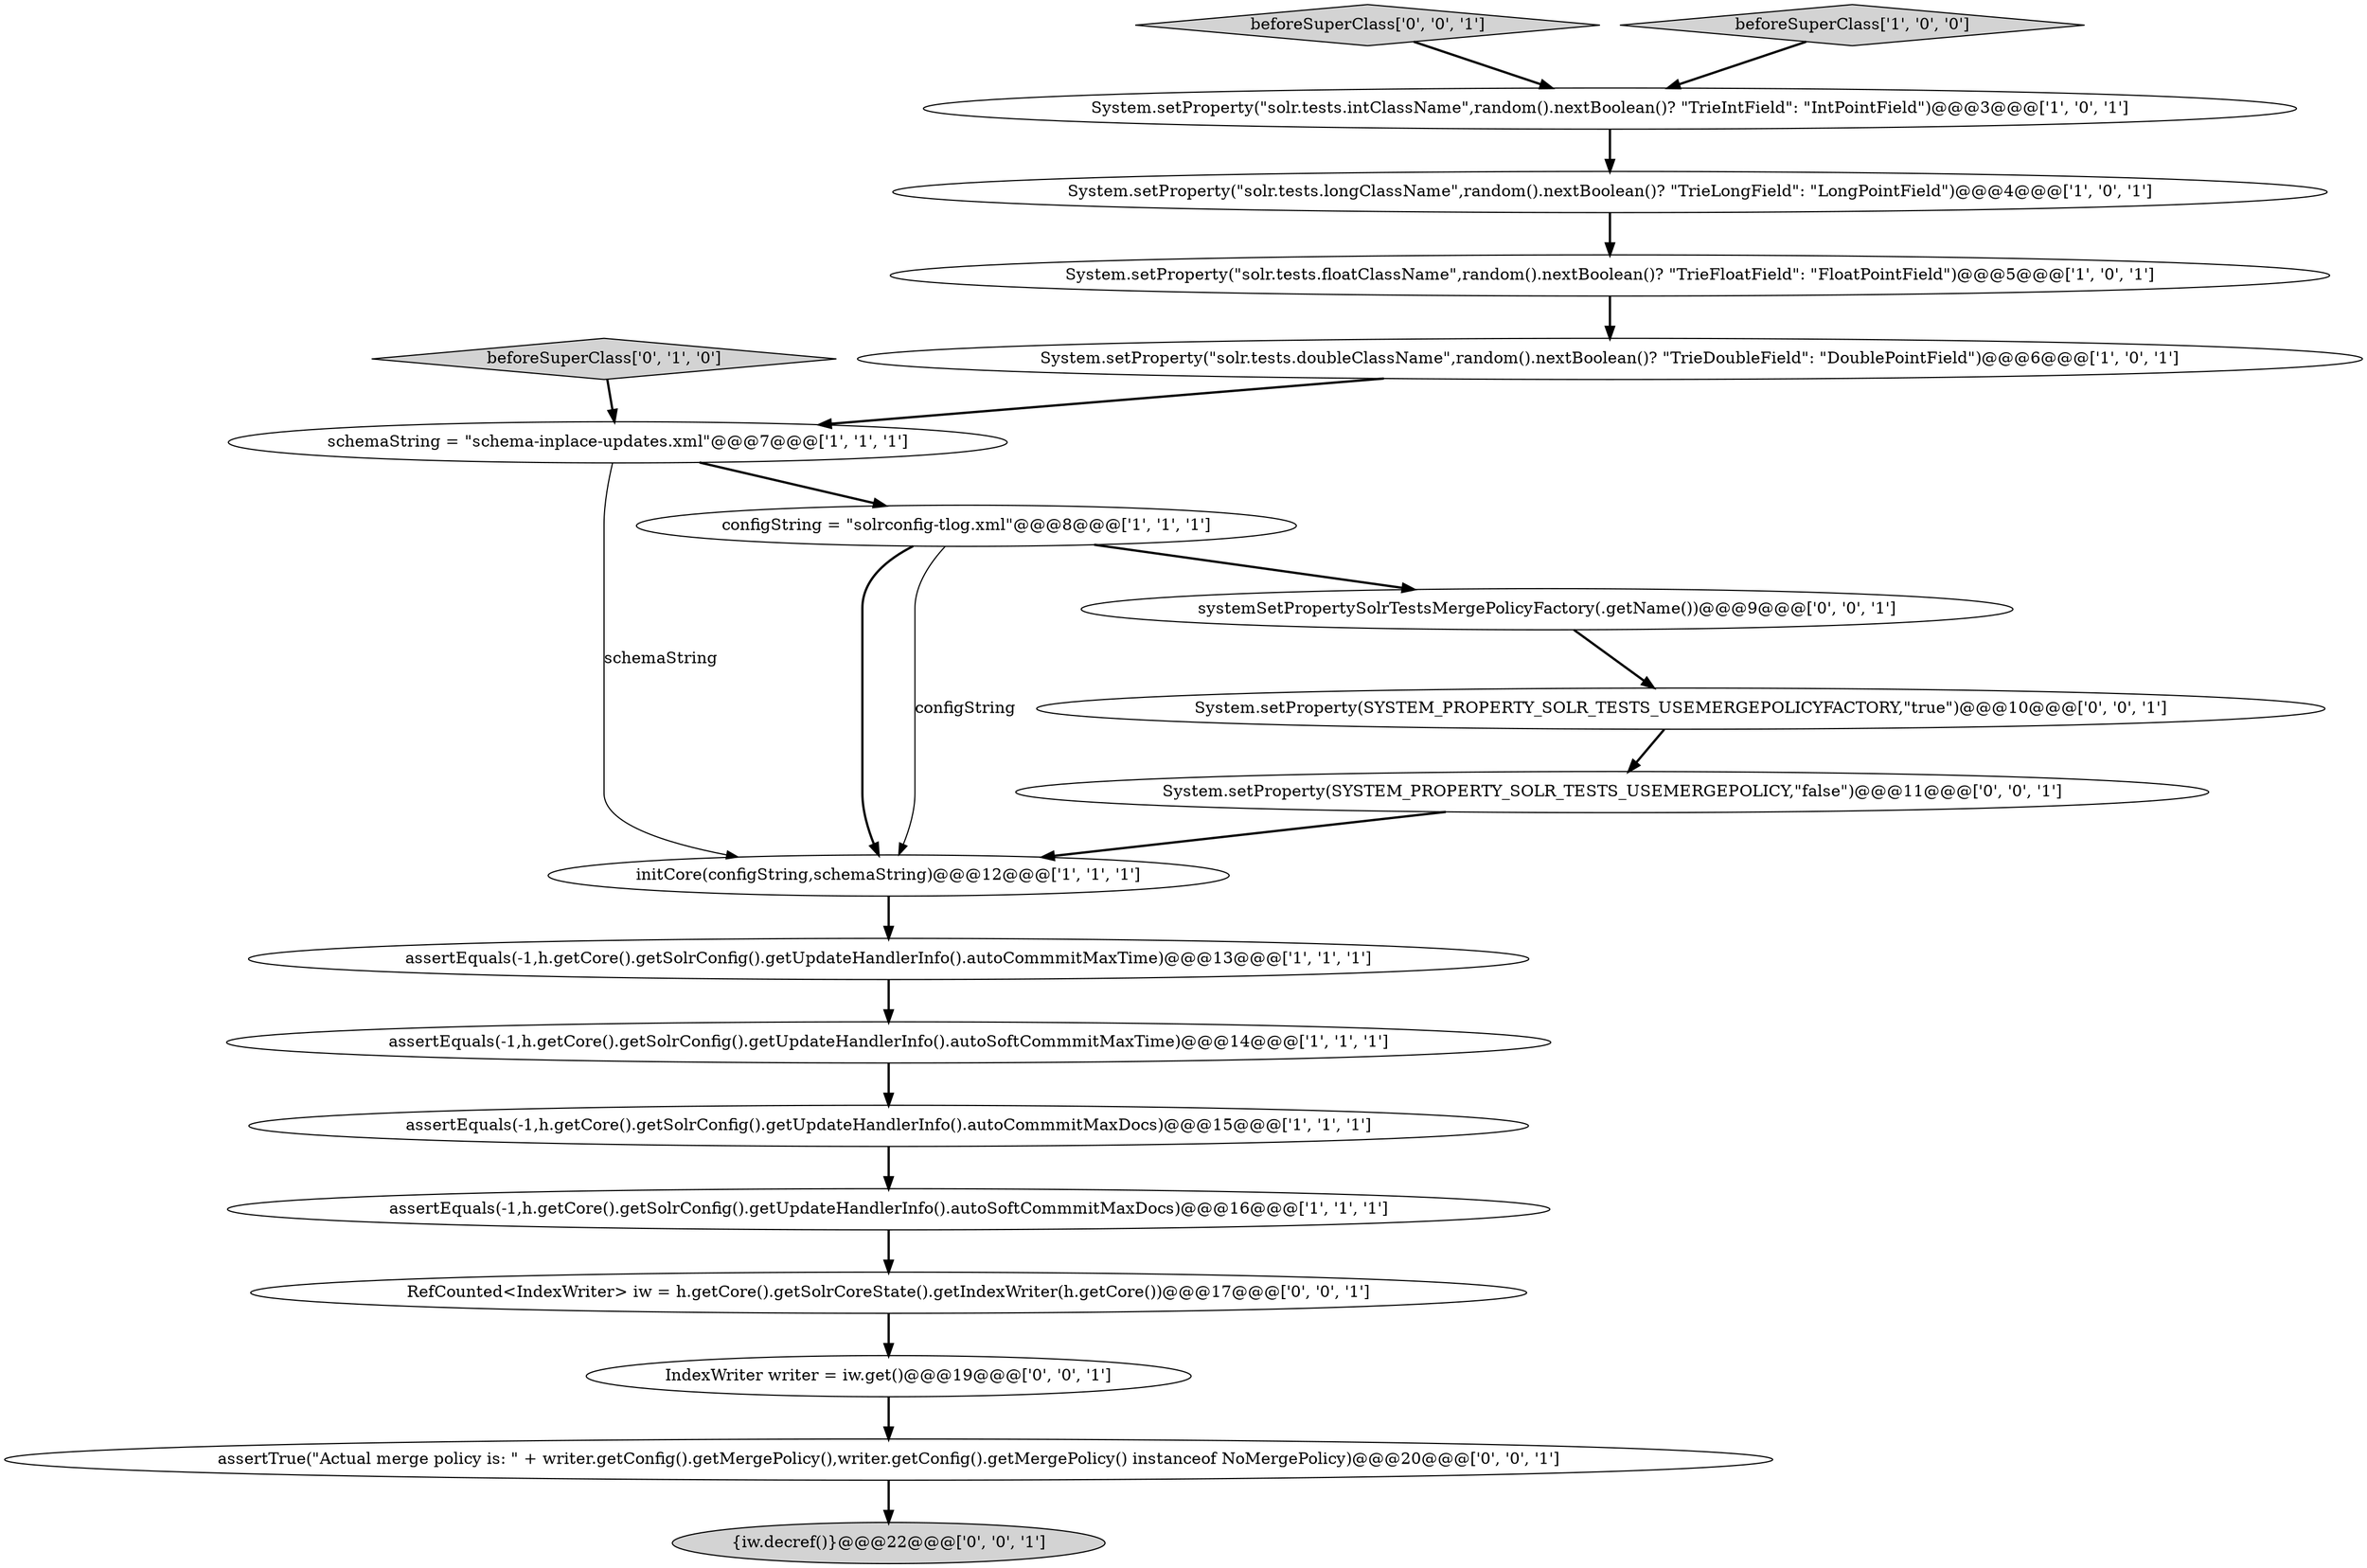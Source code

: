digraph {
2 [style = filled, label = "System.setProperty(\"solr.tests.floatClassName\",random().nextBoolean()? \"TrieFloatField\": \"FloatPointField\")@@@5@@@['1', '0', '1']", fillcolor = white, shape = ellipse image = "AAA0AAABBB1BBB"];
20 [style = filled, label = "{iw.decref()}@@@22@@@['0', '0', '1']", fillcolor = lightgray, shape = ellipse image = "AAA0AAABBB3BBB"];
11 [style = filled, label = "assertEquals(-1,h.getCore().getSolrConfig().getUpdateHandlerInfo().autoCommmitMaxDocs)@@@15@@@['1', '1', '1']", fillcolor = white, shape = ellipse image = "AAA0AAABBB1BBB"];
0 [style = filled, label = "schemaString = \"schema-inplace-updates.xml\"@@@7@@@['1', '1', '1']", fillcolor = white, shape = ellipse image = "AAA0AAABBB1BBB"];
7 [style = filled, label = "System.setProperty(\"solr.tests.longClassName\",random().nextBoolean()? \"TrieLongField\": \"LongPointField\")@@@4@@@['1', '0', '1']", fillcolor = white, shape = ellipse image = "AAA0AAABBB1BBB"];
3 [style = filled, label = "assertEquals(-1,h.getCore().getSolrConfig().getUpdateHandlerInfo().autoSoftCommmitMaxDocs)@@@16@@@['1', '1', '1']", fillcolor = white, shape = ellipse image = "AAA0AAABBB1BBB"];
17 [style = filled, label = "beforeSuperClass['0', '0', '1']", fillcolor = lightgray, shape = diamond image = "AAA0AAABBB3BBB"];
8 [style = filled, label = "System.setProperty(\"solr.tests.doubleClassName\",random().nextBoolean()? \"TrieDoubleField\": \"DoublePointField\")@@@6@@@['1', '0', '1']", fillcolor = white, shape = ellipse image = "AAA0AAABBB1BBB"];
10 [style = filled, label = "assertEquals(-1,h.getCore().getSolrConfig().getUpdateHandlerInfo().autoSoftCommmitMaxTime)@@@14@@@['1', '1', '1']", fillcolor = white, shape = ellipse image = "AAA0AAABBB1BBB"];
16 [style = filled, label = "IndexWriter writer = iw.get()@@@19@@@['0', '0', '1']", fillcolor = white, shape = ellipse image = "AAA0AAABBB3BBB"];
4 [style = filled, label = "beforeSuperClass['1', '0', '0']", fillcolor = lightgray, shape = diamond image = "AAA0AAABBB1BBB"];
1 [style = filled, label = "initCore(configString,schemaString)@@@12@@@['1', '1', '1']", fillcolor = white, shape = ellipse image = "AAA0AAABBB1BBB"];
18 [style = filled, label = "System.setProperty(SYSTEM_PROPERTY_SOLR_TESTS_USEMERGEPOLICYFACTORY,\"true\")@@@10@@@['0', '0', '1']", fillcolor = white, shape = ellipse image = "AAA0AAABBB3BBB"];
15 [style = filled, label = "RefCounted<IndexWriter> iw = h.getCore().getSolrCoreState().getIndexWriter(h.getCore())@@@17@@@['0', '0', '1']", fillcolor = white, shape = ellipse image = "AAA0AAABBB3BBB"];
6 [style = filled, label = "System.setProperty(\"solr.tests.intClassName\",random().nextBoolean()? \"TrieIntField\": \"IntPointField\")@@@3@@@['1', '0', '1']", fillcolor = white, shape = ellipse image = "AAA0AAABBB1BBB"];
5 [style = filled, label = "assertEquals(-1,h.getCore().getSolrConfig().getUpdateHandlerInfo().autoCommmitMaxTime)@@@13@@@['1', '1', '1']", fillcolor = white, shape = ellipse image = "AAA0AAABBB1BBB"];
13 [style = filled, label = "systemSetPropertySolrTestsMergePolicyFactory(.getName())@@@9@@@['0', '0', '1']", fillcolor = white, shape = ellipse image = "AAA0AAABBB3BBB"];
12 [style = filled, label = "beforeSuperClass['0', '1', '0']", fillcolor = lightgray, shape = diamond image = "AAA0AAABBB2BBB"];
14 [style = filled, label = "assertTrue(\"Actual merge policy is: \" + writer.getConfig().getMergePolicy(),writer.getConfig().getMergePolicy() instanceof NoMergePolicy)@@@20@@@['0', '0', '1']", fillcolor = white, shape = ellipse image = "AAA0AAABBB3BBB"];
9 [style = filled, label = "configString = \"solrconfig-tlog.xml\"@@@8@@@['1', '1', '1']", fillcolor = white, shape = ellipse image = "AAA0AAABBB1BBB"];
19 [style = filled, label = "System.setProperty(SYSTEM_PROPERTY_SOLR_TESTS_USEMERGEPOLICY,\"false\")@@@11@@@['0', '0', '1']", fillcolor = white, shape = ellipse image = "AAA0AAABBB3BBB"];
12->0 [style = bold, label=""];
11->3 [style = bold, label=""];
4->6 [style = bold, label=""];
19->1 [style = bold, label=""];
8->0 [style = bold, label=""];
0->9 [style = bold, label=""];
9->13 [style = bold, label=""];
10->11 [style = bold, label=""];
5->10 [style = bold, label=""];
13->18 [style = bold, label=""];
2->8 [style = bold, label=""];
17->6 [style = bold, label=""];
18->19 [style = bold, label=""];
0->1 [style = solid, label="schemaString"];
16->14 [style = bold, label=""];
15->16 [style = bold, label=""];
3->15 [style = bold, label=""];
6->7 [style = bold, label=""];
9->1 [style = bold, label=""];
9->1 [style = solid, label="configString"];
14->20 [style = bold, label=""];
1->5 [style = bold, label=""];
7->2 [style = bold, label=""];
}
